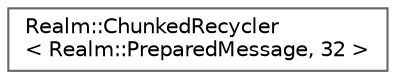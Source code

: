 digraph "Graphical Class Hierarchy"
{
 // LATEX_PDF_SIZE
  bgcolor="transparent";
  edge [fontname=Helvetica,fontsize=10,labelfontname=Helvetica,labelfontsize=10];
  node [fontname=Helvetica,fontsize=10,shape=box,height=0.2,width=0.4];
  rankdir="LR";
  Node0 [id="Node000000",label="Realm::ChunkedRecycler\l\< Realm::PreparedMessage, 32 \>",height=0.2,width=0.4,color="grey40", fillcolor="white", style="filled",URL="$classRealm_1_1ChunkedRecycler.html",tooltip=" "];
}
